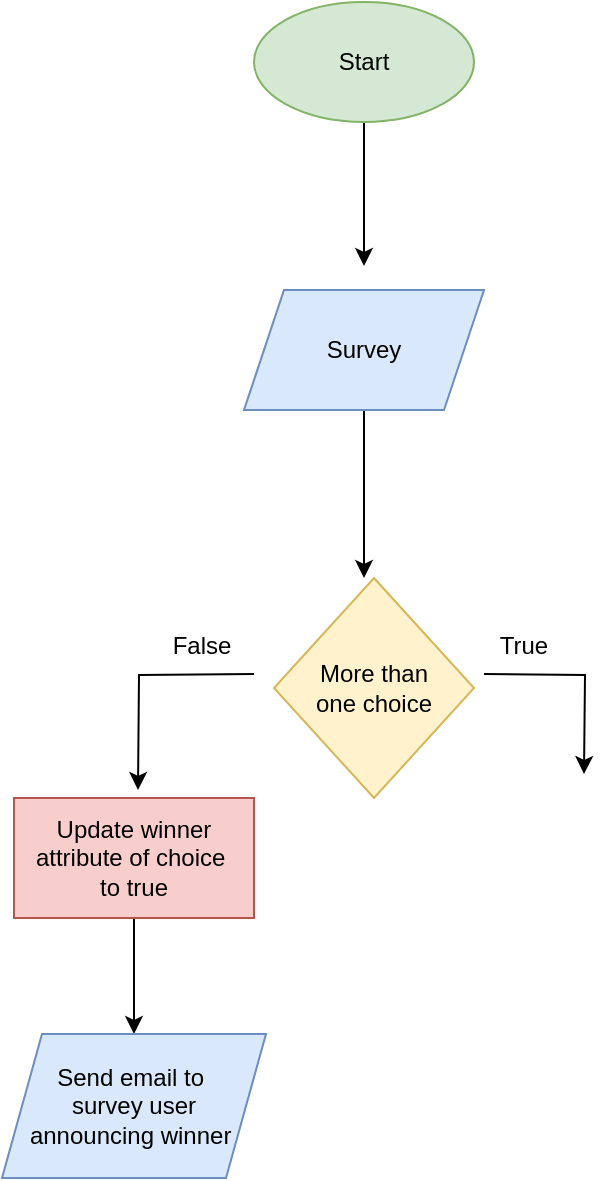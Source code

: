 <mxfile version="14.6.10" type="github">
  <diagram id="C5RBs43oDa-KdzZeNtuy" name="Page-1">
    <mxGraphModel dx="1616" dy="1715" grid="1" gridSize="12" guides="1" tooltips="1" connect="0" arrows="1" fold="1" page="1" pageScale="1" pageWidth="827" pageHeight="1169" math="0" shadow="0">
      <root>
        <mxCell id="WIyWlLk6GJQsqaUBKTNV-0" />
        <mxCell id="WIyWlLk6GJQsqaUBKTNV-1" parent="WIyWlLk6GJQsqaUBKTNV-0" />
        <mxCell id="29_xuqQsDgObVxGRh2MQ-15" style="edgeStyle=orthogonalEdgeStyle;rounded=0;orthogonalLoop=1;jettySize=auto;html=1;" edge="1" parent="WIyWlLk6GJQsqaUBKTNV-1" source="QxfK5x0nZrCedAThmlhR-0">
          <mxGeometry relative="1" as="geometry">
            <mxPoint x="-3" y="-1020" as="targetPoint" />
          </mxGeometry>
        </mxCell>
        <mxCell id="QxfK5x0nZrCedAThmlhR-0" value="Start" style="ellipse;whiteSpace=wrap;html=1;fillColor=#d5e8d4;strokeColor=#82b366;" parent="WIyWlLk6GJQsqaUBKTNV-1" vertex="1">
          <mxGeometry x="-58" y="-1152" width="110" height="60" as="geometry" />
        </mxCell>
        <mxCell id="29_xuqQsDgObVxGRh2MQ-16" style="edgeStyle=orthogonalEdgeStyle;rounded=0;orthogonalLoop=1;jettySize=auto;html=1;entryX=0.45;entryY=0;entryDx=0;entryDy=0;entryPerimeter=0;" edge="1" parent="WIyWlLk6GJQsqaUBKTNV-1" source="29_xuqQsDgObVxGRh2MQ-2" target="29_xuqQsDgObVxGRh2MQ-5">
          <mxGeometry relative="1" as="geometry" />
        </mxCell>
        <mxCell id="29_xuqQsDgObVxGRh2MQ-2" value="Survey" style="shape=parallelogram;perimeter=parallelogramPerimeter;whiteSpace=wrap;html=1;fixedSize=1;fillColor=#dae8fc;strokeColor=#6c8ebf;" vertex="1" parent="WIyWlLk6GJQsqaUBKTNV-1">
          <mxGeometry x="-63" y="-1008" width="120" height="60" as="geometry" />
        </mxCell>
        <mxCell id="29_xuqQsDgObVxGRh2MQ-5" value="More than&lt;br&gt;one choice" style="rhombus;whiteSpace=wrap;html=1;fillColor=#fff2cc;strokeColor=#d6b656;" vertex="1" parent="WIyWlLk6GJQsqaUBKTNV-1">
          <mxGeometry x="-48" y="-864" width="100" height="110" as="geometry" />
        </mxCell>
        <mxCell id="29_xuqQsDgObVxGRh2MQ-8" value="" style="endArrow=classic;html=1;rounded=0;edgeStyle=orthogonalEdgeStyle;" edge="1" parent="WIyWlLk6GJQsqaUBKTNV-1">
          <mxGeometry width="50" height="50" relative="1" as="geometry">
            <mxPoint x="57" y="-816" as="sourcePoint" />
            <mxPoint x="107" y="-766" as="targetPoint" />
          </mxGeometry>
        </mxCell>
        <mxCell id="29_xuqQsDgObVxGRh2MQ-18" style="edgeStyle=orthogonalEdgeStyle;rounded=0;orthogonalLoop=1;jettySize=auto;html=1;" edge="1" parent="WIyWlLk6GJQsqaUBKTNV-1" source="29_xuqQsDgObVxGRh2MQ-9">
          <mxGeometry relative="1" as="geometry">
            <mxPoint x="-118" y="-636" as="targetPoint" />
          </mxGeometry>
        </mxCell>
        <mxCell id="29_xuqQsDgObVxGRh2MQ-9" value="Update winner attribute of choice&amp;nbsp;&lt;br&gt;to true" style="rounded=0;whiteSpace=wrap;html=1;fillColor=#f8cecc;strokeColor=#b85450;fontStyle=0" vertex="1" parent="WIyWlLk6GJQsqaUBKTNV-1">
          <mxGeometry x="-178" y="-754" width="120" height="60" as="geometry" />
        </mxCell>
        <mxCell id="29_xuqQsDgObVxGRh2MQ-10" value="" style="endArrow=classic;html=1;rounded=0;edgeStyle=orthogonalEdgeStyle;" edge="1" parent="WIyWlLk6GJQsqaUBKTNV-1">
          <mxGeometry width="50" height="50" relative="1" as="geometry">
            <mxPoint x="-58" y="-816" as="sourcePoint" />
            <mxPoint x="-116" y="-758" as="targetPoint" />
          </mxGeometry>
        </mxCell>
        <mxCell id="29_xuqQsDgObVxGRh2MQ-11" value="False" style="text;html=1;strokeColor=none;fillColor=none;align=center;verticalAlign=middle;whiteSpace=wrap;rounded=0;" vertex="1" parent="WIyWlLk6GJQsqaUBKTNV-1">
          <mxGeometry x="-104" y="-840" width="40" height="20" as="geometry" />
        </mxCell>
        <mxCell id="29_xuqQsDgObVxGRh2MQ-12" value="True" style="text;html=1;strokeColor=none;fillColor=none;align=center;verticalAlign=middle;whiteSpace=wrap;rounded=0;" vertex="1" parent="WIyWlLk6GJQsqaUBKTNV-1">
          <mxGeometry x="57" y="-840" width="40" height="20" as="geometry" />
        </mxCell>
        <mxCell id="29_xuqQsDgObVxGRh2MQ-17" value="Send email to&amp;nbsp;&lt;br&gt;survey user&lt;br&gt;announcing winner&amp;nbsp;" style="shape=parallelogram;perimeter=parallelogramPerimeter;whiteSpace=wrap;html=1;fixedSize=1;fillColor=#dae8fc;strokeColor=#6c8ebf;" vertex="1" parent="WIyWlLk6GJQsqaUBKTNV-1">
          <mxGeometry x="-184" y="-636" width="132" height="72" as="geometry" />
        </mxCell>
      </root>
    </mxGraphModel>
  </diagram>
</mxfile>
